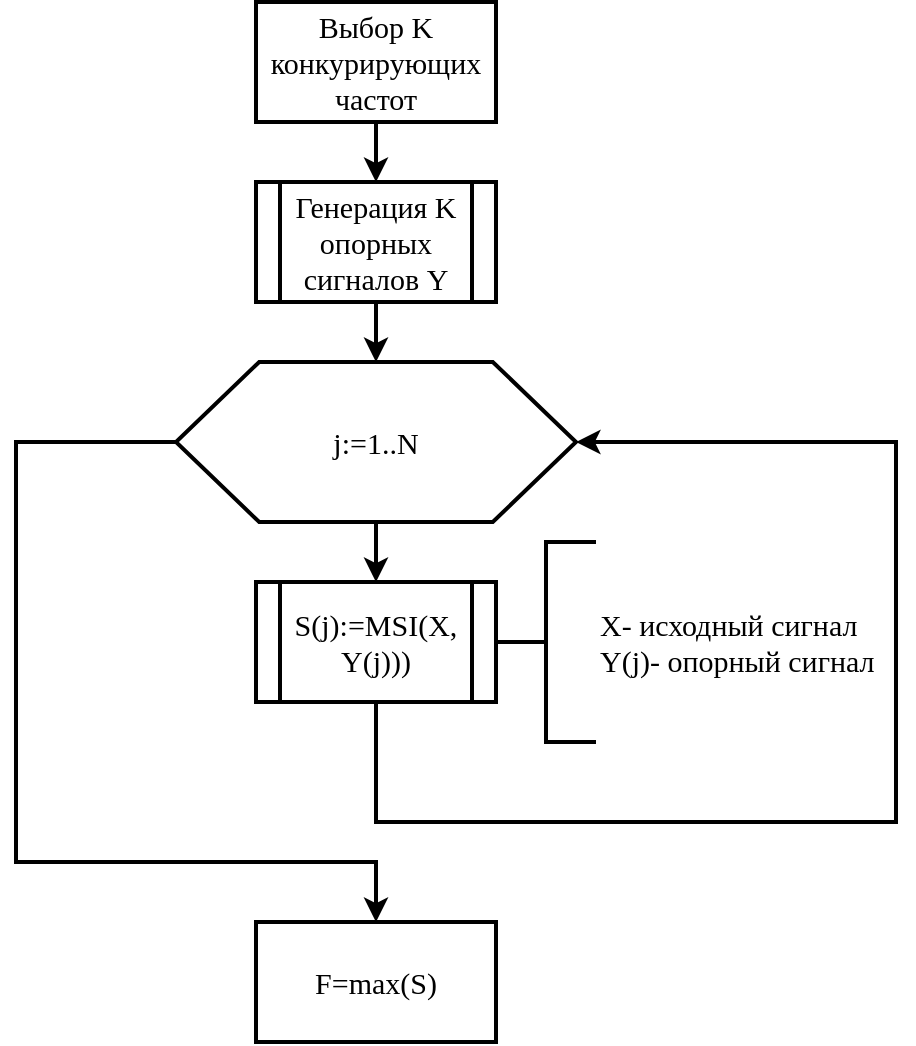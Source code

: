 <mxfile version="12.8.1" type="github">
  <diagram id="ikktZGLHYk_wz7a0UhkP" name="Page-1">
    <mxGraphModel dx="1422" dy="769" grid="1" gridSize="10" guides="1" tooltips="1" connect="1" arrows="1" fold="1" page="1" pageScale="1" pageWidth="827" pageHeight="1169" math="0" shadow="0">
      <root>
        <mxCell id="0" />
        <mxCell id="1" parent="0" />
        <mxCell id="qBZDJIPYopH7_Hj3EFDf-1" value="Выбор K конкурирующих частот" style="rounded=0;whiteSpace=wrap;html=1;strokeWidth=2;fontFamily=Times New Roman;fontSize=15;" vertex="1" parent="1">
          <mxGeometry x="340" y="110" width="120" height="60" as="geometry" />
        </mxCell>
        <mxCell id="qBZDJIPYopH7_Hj3EFDf-3" value="j:=1..N" style="shape=hexagon;perimeter=hexagonPerimeter2;whiteSpace=wrap;html=1;size=0.208;strokeWidth=2;fontFamily=Times New Roman;fontSize=15;" vertex="1" parent="1">
          <mxGeometry x="300" y="290" width="200" height="80" as="geometry" />
        </mxCell>
        <mxCell id="qBZDJIPYopH7_Hj3EFDf-5" value="Генерация K опорных сигналов Y" style="shape=process;whiteSpace=wrap;html=1;backgroundOutline=1;strokeWidth=2;fontFamily=Times New Roman;fontSize=15;" vertex="1" parent="1">
          <mxGeometry x="340" y="200" width="120" height="60" as="geometry" />
        </mxCell>
        <mxCell id="qBZDJIPYopH7_Hj3EFDf-6" value="S(j):=MSI(X, Y(j)))" style="shape=process;whiteSpace=wrap;html=1;backgroundOutline=1;strokeWidth=2;fontFamily=Times New Roman;fontSize=15;" vertex="1" parent="1">
          <mxGeometry x="340" y="400" width="120" height="60" as="geometry" />
        </mxCell>
        <mxCell id="qBZDJIPYopH7_Hj3EFDf-7" value="&lt;div style=&quot;font-size: 15px;&quot;&gt;X- исходный сигнал&lt;/div&gt;&lt;div style=&quot;font-size: 15px;&quot;&gt;Y(j)- опорный сигнал&lt;br style=&quot;font-size: 15px;&quot;&gt;&lt;/div&gt;" style="strokeWidth=2;html=1;shape=mxgraph.flowchart.annotation_2;align=left;labelPosition=right;pointerEvents=1;fontFamily=Times New Roman;fontSize=15;" vertex="1" parent="1">
          <mxGeometry x="460" y="380" width="50" height="100" as="geometry" />
        </mxCell>
        <mxCell id="qBZDJIPYopH7_Hj3EFDf-8" value="" style="endArrow=classic;html=1;exitX=0.5;exitY=1;exitDx=0;exitDy=0;entryX=0.5;entryY=0;entryDx=0;entryDy=0;strokeWidth=2;fontFamily=Times New Roman;fontSize=15;" edge="1" parent="1" source="qBZDJIPYopH7_Hj3EFDf-3" target="qBZDJIPYopH7_Hj3EFDf-6">
          <mxGeometry width="50" height="50" relative="1" as="geometry">
            <mxPoint x="390" y="420" as="sourcePoint" />
            <mxPoint x="440" y="370" as="targetPoint" />
          </mxGeometry>
        </mxCell>
        <mxCell id="qBZDJIPYopH7_Hj3EFDf-9" value="" style="endArrow=classic;html=1;exitX=0.5;exitY=1;exitDx=0;exitDy=0;entryX=1;entryY=0.5;entryDx=0;entryDy=0;rounded=0;strokeWidth=2;fontFamily=Times New Roman;fontSize=15;" edge="1" parent="1" source="qBZDJIPYopH7_Hj3EFDf-6" target="qBZDJIPYopH7_Hj3EFDf-3">
          <mxGeometry width="50" height="50" relative="1" as="geometry">
            <mxPoint x="370" y="580" as="sourcePoint" />
            <mxPoint x="420" y="530" as="targetPoint" />
            <Array as="points">
              <mxPoint x="400" y="520" />
              <mxPoint x="660" y="520" />
              <mxPoint x="660" y="330" />
            </Array>
          </mxGeometry>
        </mxCell>
        <mxCell id="qBZDJIPYopH7_Hj3EFDf-10" value="" style="endArrow=classic;html=1;exitX=0.5;exitY=1;exitDx=0;exitDy=0;entryX=0.5;entryY=0;entryDx=0;entryDy=0;strokeWidth=2;fontFamily=Times New Roman;fontSize=15;" edge="1" parent="1" source="qBZDJIPYopH7_Hj3EFDf-1" target="qBZDJIPYopH7_Hj3EFDf-5">
          <mxGeometry width="50" height="50" relative="1" as="geometry">
            <mxPoint x="220" y="290" as="sourcePoint" />
            <mxPoint x="270" y="240" as="targetPoint" />
          </mxGeometry>
        </mxCell>
        <mxCell id="qBZDJIPYopH7_Hj3EFDf-11" value="" style="endArrow=classic;html=1;exitX=0.5;exitY=1;exitDx=0;exitDy=0;entryX=0.5;entryY=0;entryDx=0;entryDy=0;strokeWidth=2;fontFamily=Times New Roman;fontSize=15;" edge="1" parent="1" source="qBZDJIPYopH7_Hj3EFDf-5" target="qBZDJIPYopH7_Hj3EFDf-3">
          <mxGeometry width="50" height="50" relative="1" as="geometry">
            <mxPoint x="210" y="290" as="sourcePoint" />
            <mxPoint x="260" y="240" as="targetPoint" />
          </mxGeometry>
        </mxCell>
        <mxCell id="qBZDJIPYopH7_Hj3EFDf-12" value="F=max(S)" style="rounded=0;whiteSpace=wrap;html=1;strokeWidth=2;fontFamily=Times New Roman;fontSize=15;" vertex="1" parent="1">
          <mxGeometry x="340" y="570" width="120" height="60" as="geometry" />
        </mxCell>
        <mxCell id="qBZDJIPYopH7_Hj3EFDf-13" value="" style="endArrow=classic;html=1;exitX=0;exitY=0.5;exitDx=0;exitDy=0;entryX=0.5;entryY=0;entryDx=0;entryDy=0;rounded=0;strokeWidth=2;fontFamily=Times New Roman;fontSize=15;" edge="1" parent="1" source="qBZDJIPYopH7_Hj3EFDf-3" target="qBZDJIPYopH7_Hj3EFDf-12">
          <mxGeometry width="50" height="50" relative="1" as="geometry">
            <mxPoint x="230" y="480" as="sourcePoint" />
            <mxPoint x="280" y="430" as="targetPoint" />
            <Array as="points">
              <mxPoint x="220" y="330" />
              <mxPoint x="220" y="540" />
              <mxPoint x="400" y="540" />
            </Array>
          </mxGeometry>
        </mxCell>
      </root>
    </mxGraphModel>
  </diagram>
</mxfile>
